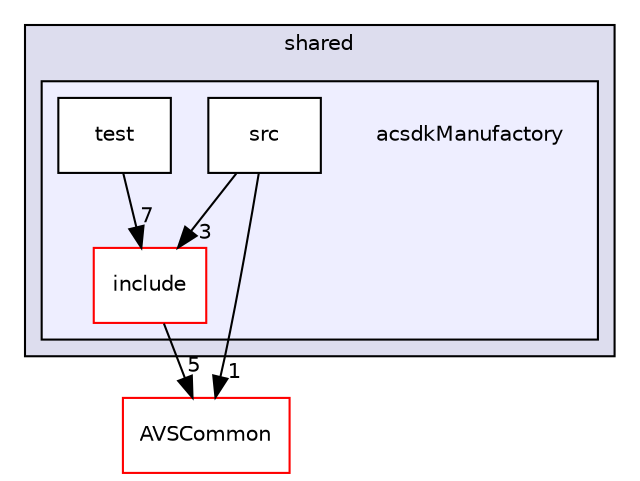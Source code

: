 digraph "/workplace/avs-device-sdk/shared/acsdkManufactory" {
  compound=true
  node [ fontsize="10", fontname="Helvetica"];
  edge [ labelfontsize="10", labelfontname="Helvetica"];
  subgraph clusterdir_9982052f7ce695d12571567315b2fafa {
    graph [ bgcolor="#ddddee", pencolor="black", label="shared" fontname="Helvetica", fontsize="10", URL="dir_9982052f7ce695d12571567315b2fafa.html"]
  subgraph clusterdir_0ca348091c23ede3b6afd50c8666ff04 {
    graph [ bgcolor="#eeeeff", pencolor="black", label="" URL="dir_0ca348091c23ede3b6afd50c8666ff04.html"];
    dir_0ca348091c23ede3b6afd50c8666ff04 [shape=plaintext label="acsdkManufactory"];
    dir_a5accd2ae782eec48f12ec2c237e1ecf [shape=box label="include" color="red" fillcolor="white" style="filled" URL="dir_a5accd2ae782eec48f12ec2c237e1ecf.html"];
    dir_53ebe3b84db62eab1ae9ae4d19318589 [shape=box label="src" color="black" fillcolor="white" style="filled" URL="dir_53ebe3b84db62eab1ae9ae4d19318589.html"];
    dir_bf4caf5cfca980a29e7df13c2277faae [shape=box label="test" color="black" fillcolor="white" style="filled" URL="dir_bf4caf5cfca980a29e7df13c2277faae.html"];
  }
  }
  dir_13e65effb2bde530b17b3d5eefcd0266 [shape=box label="AVSCommon" fillcolor="white" style="filled" color="red" URL="dir_13e65effb2bde530b17b3d5eefcd0266.html"];
  dir_a5accd2ae782eec48f12ec2c237e1ecf->dir_13e65effb2bde530b17b3d5eefcd0266 [headlabel="5", labeldistance=1.5 headhref="dir_000600_000017.html"];
  dir_53ebe3b84db62eab1ae9ae4d19318589->dir_a5accd2ae782eec48f12ec2c237e1ecf [headlabel="3", labeldistance=1.5 headhref="dir_000603_000600.html"];
  dir_53ebe3b84db62eab1ae9ae4d19318589->dir_13e65effb2bde530b17b3d5eefcd0266 [headlabel="1", labeldistance=1.5 headhref="dir_000603_000017.html"];
  dir_bf4caf5cfca980a29e7df13c2277faae->dir_a5accd2ae782eec48f12ec2c237e1ecf [headlabel="7", labeldistance=1.5 headhref="dir_000604_000600.html"];
}
